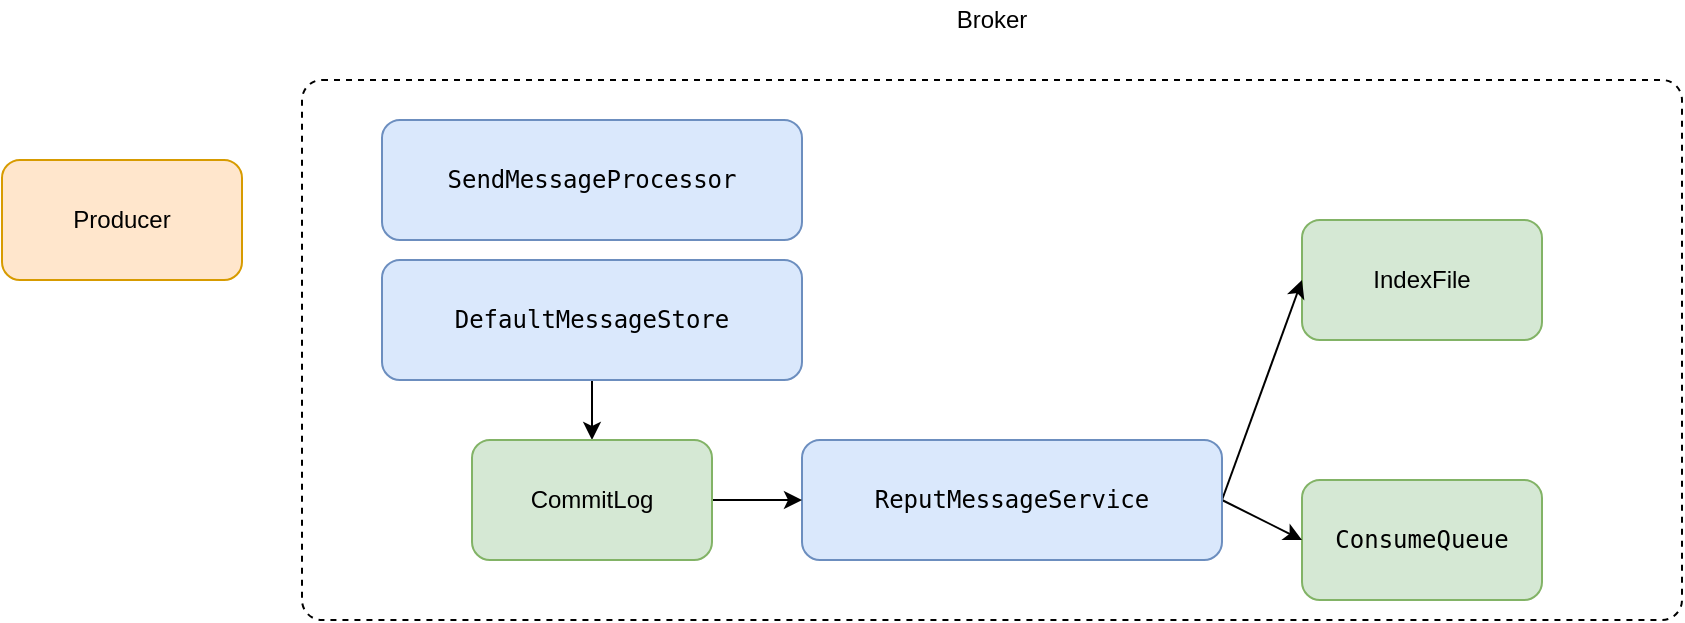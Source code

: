 <mxfile version="15.8.2" type="github">
  <diagram id="yx2elE3ZTQ-cZdX_c6Ws" name="Page-1">
    <mxGraphModel dx="946" dy="536" grid="1" gridSize="10" guides="1" tooltips="1" connect="1" arrows="1" fold="1" page="1" pageScale="1" pageWidth="827" pageHeight="1169" math="0" shadow="0">
      <root>
        <mxCell id="0" />
        <mxCell id="1" parent="0" />
        <mxCell id="KuX8uixaGwFk6F_b9fXG-7" value="" style="html=1;align=center;verticalAlign=top;rounded=1;absoluteArcSize=1;arcSize=20;dashed=1;" parent="1" vertex="1">
          <mxGeometry x="390" y="90" width="690" height="270" as="geometry" />
        </mxCell>
        <mxCell id="yzfBZjzHWH2NQt0IRsQE-1" value="IndexFile" style="rounded=1;whiteSpace=wrap;html=1;fillColor=#d5e8d4;strokeColor=#82b366;" parent="1" vertex="1">
          <mxGeometry x="890" y="160" width="120" height="60" as="geometry" />
        </mxCell>
        <mxCell id="yzfBZjzHWH2NQt0IRsQE-2" value="&lt;pre&gt;ConsumeQueue&lt;/pre&gt;" style="rounded=1;whiteSpace=wrap;html=1;fillColor=#d5e8d4;strokeColor=#82b366;" parent="1" vertex="1">
          <mxGeometry x="890" y="290" width="120" height="60" as="geometry" />
        </mxCell>
        <mxCell id="KuX8uixaGwFk6F_b9fXG-4" style="edgeStyle=orthogonalEdgeStyle;rounded=0;orthogonalLoop=1;jettySize=auto;html=1;exitX=0.5;exitY=1;exitDx=0;exitDy=0;" parent="1" source="yzfBZjzHWH2NQt0IRsQE-3" target="KuX8uixaGwFk6F_b9fXG-3" edge="1">
          <mxGeometry relative="1" as="geometry" />
        </mxCell>
        <mxCell id="yzfBZjzHWH2NQt0IRsQE-3" value="&lt;pre&gt;DefaultMessageStore&lt;/pre&gt;" style="rounded=1;whiteSpace=wrap;html=1;fillColor=#dae8fc;strokeColor=#6c8ebf;" parent="1" vertex="1">
          <mxGeometry x="430" y="180" width="210" height="60" as="geometry" />
        </mxCell>
        <mxCell id="yzfBZjzHWH2NQt0IRsQE-5" style="rounded=0;orthogonalLoop=1;jettySize=auto;html=1;exitX=1;exitY=0.5;exitDx=0;exitDy=0;entryX=0;entryY=0.5;entryDx=0;entryDy=0;" parent="1" source="yzfBZjzHWH2NQt0IRsQE-4" target="yzfBZjzHWH2NQt0IRsQE-1" edge="1">
          <mxGeometry relative="1" as="geometry" />
        </mxCell>
        <mxCell id="yzfBZjzHWH2NQt0IRsQE-6" style="rounded=0;orthogonalLoop=1;jettySize=auto;html=1;exitX=1;exitY=0.5;exitDx=0;exitDy=0;entryX=0;entryY=0.5;entryDx=0;entryDy=0;" parent="1" source="yzfBZjzHWH2NQt0IRsQE-4" target="yzfBZjzHWH2NQt0IRsQE-2" edge="1">
          <mxGeometry relative="1" as="geometry" />
        </mxCell>
        <mxCell id="yzfBZjzHWH2NQt0IRsQE-4" value="&lt;pre&gt;&lt;pre&gt;ReputMessageService&lt;/pre&gt;&lt;/pre&gt;" style="rounded=1;whiteSpace=wrap;html=1;fillColor=#dae8fc;strokeColor=#6c8ebf;" parent="1" vertex="1">
          <mxGeometry x="640" y="270" width="210" height="60" as="geometry" />
        </mxCell>
        <mxCell id="KuX8uixaGwFk6F_b9fXG-1" value="Producer" style="rounded=1;whiteSpace=wrap;html=1;fillColor=#ffe6cc;strokeColor=#d79b00;" parent="1" vertex="1">
          <mxGeometry x="240" y="130" width="120" height="60" as="geometry" />
        </mxCell>
        <mxCell id="KuX8uixaGwFk6F_b9fXG-5" style="edgeStyle=orthogonalEdgeStyle;rounded=0;orthogonalLoop=1;jettySize=auto;html=1;exitX=1;exitY=0.5;exitDx=0;exitDy=0;entryX=0;entryY=0.5;entryDx=0;entryDy=0;" parent="1" source="KuX8uixaGwFk6F_b9fXG-3" target="yzfBZjzHWH2NQt0IRsQE-4" edge="1">
          <mxGeometry relative="1" as="geometry" />
        </mxCell>
        <mxCell id="KuX8uixaGwFk6F_b9fXG-3" value="CommitLog" style="rounded=1;whiteSpace=wrap;html=1;fillColor=#d5e8d4;strokeColor=#82b366;" parent="1" vertex="1">
          <mxGeometry x="475" y="270" width="120" height="60" as="geometry" />
        </mxCell>
        <mxCell id="KuX8uixaGwFk6F_b9fXG-8" value="Broker" style="text;html=1;strokeColor=none;fillColor=none;align=center;verticalAlign=middle;whiteSpace=wrap;rounded=0;" parent="1" vertex="1">
          <mxGeometry x="715" y="50" width="40" height="20" as="geometry" />
        </mxCell>
        <mxCell id="oNj_fUlvxPTTRwEYGZ0u-1" value="&lt;pre&gt;&lt;pre&gt;SendMessageProcessor&lt;/pre&gt;&lt;/pre&gt;" style="rounded=1;whiteSpace=wrap;html=1;fillColor=#dae8fc;strokeColor=#6c8ebf;" vertex="1" parent="1">
          <mxGeometry x="430" y="110" width="210" height="60" as="geometry" />
        </mxCell>
      </root>
    </mxGraphModel>
  </diagram>
</mxfile>
